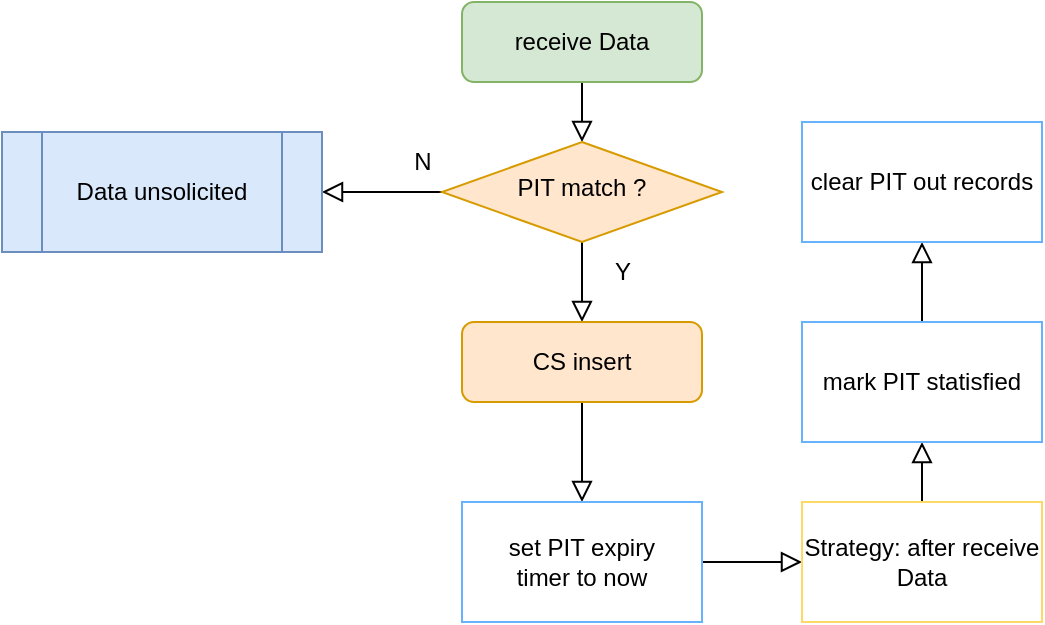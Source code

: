 <mxfile version="14.1.8" type="device"><diagram id="C5RBs43oDa-KdzZeNtuy" name="Page-1"><mxGraphModel dx="2178" dy="1036" grid="1" gridSize="10" guides="1" tooltips="1" connect="1" arrows="1" fold="1" page="1" pageScale="1" pageWidth="827" pageHeight="1169" math="0" shadow="0"><root><mxCell id="WIyWlLk6GJQsqaUBKTNV-0"/><mxCell id="WIyWlLk6GJQsqaUBKTNV-1" parent="WIyWlLk6GJQsqaUBKTNV-0"/><mxCell id="WO7_Jvp0xma8QljxXkFp-0" value="" style="rounded=0;html=1;jettySize=auto;orthogonalLoop=1;fontSize=11;endArrow=block;endFill=0;endSize=8;strokeWidth=1;shadow=0;labelBackgroundColor=none;edgeStyle=orthogonalEdgeStyle;entryX=0.5;entryY=0;entryDx=0;entryDy=0;" parent="WIyWlLk6GJQsqaUBKTNV-1" source="WO7_Jvp0xma8QljxXkFp-1" target="B5umL1Zzn7vrT2klkqTO-0" edge="1"><mxGeometry relative="1" as="geometry"><mxPoint x="220" y="180" as="targetPoint"/></mxGeometry></mxCell><mxCell id="WO7_Jvp0xma8QljxXkFp-1" value="receive Data" style="rounded=1;whiteSpace=wrap;html=1;fontSize=12;glass=0;strokeWidth=1;shadow=0;fillColor=#d5e8d4;strokeColor=#82b366;" parent="WIyWlLk6GJQsqaUBKTNV-1" vertex="1"><mxGeometry x="160" y="80" width="120" height="40" as="geometry"/></mxCell><mxCell id="B5umL1Zzn7vrT2klkqTO-5" style="edgeStyle=orthogonalEdgeStyle;rounded=0;orthogonalLoop=1;jettySize=auto;html=1;exitX=0;exitY=0.5;exitDx=0;exitDy=0;entryX=1;entryY=0.5;entryDx=0;entryDy=0;shadow=0;strokeWidth=1;labelBackgroundColor=none;endFill=0;endArrow=block;endSize=8;" parent="WIyWlLk6GJQsqaUBKTNV-1" source="B5umL1Zzn7vrT2klkqTO-0" target="B5umL1Zzn7vrT2klkqTO-4" edge="1"><mxGeometry relative="1" as="geometry"/></mxCell><mxCell id="B5umL1Zzn7vrT2klkqTO-8" style="edgeStyle=orthogonalEdgeStyle;rounded=0;orthogonalLoop=1;jettySize=auto;html=1;exitX=0.5;exitY=1;exitDx=0;exitDy=0;entryX=0.5;entryY=0;entryDx=0;entryDy=0;shadow=0;strokeWidth=1;labelBackgroundColor=none;endFill=0;endArrow=block;endSize=8;" parent="WIyWlLk6GJQsqaUBKTNV-1" source="B5umL1Zzn7vrT2klkqTO-0" target="B5umL1Zzn7vrT2klkqTO-7" edge="1"><mxGeometry relative="1" as="geometry"/></mxCell><mxCell id="B5umL1Zzn7vrT2klkqTO-0" value="PIT match ?" style="rhombus;whiteSpace=wrap;html=1;shadow=0;fontFamily=Helvetica;fontSize=12;align=center;strokeWidth=1;spacing=6;spacingTop=-4;fillColor=#ffe6cc;strokeColor=#d79b00;" parent="WIyWlLk6GJQsqaUBKTNV-1" vertex="1"><mxGeometry x="150" y="150" width="140" height="50" as="geometry"/></mxCell><mxCell id="B5umL1Zzn7vrT2klkqTO-1" value="" style="group" parent="WIyWlLk6GJQsqaUBKTNV-1" vertex="1" connectable="0"><mxGeometry x="-70" y="145" width="160" height="60" as="geometry"/></mxCell><mxCell id="B5umL1Zzn7vrT2klkqTO-2" value="Data unsolicited" style="rounded=0;whiteSpace=wrap;html=1;fillColor=#dae8fc;strokeColor=#6c8ebf;" parent="B5umL1Zzn7vrT2klkqTO-1" vertex="1"><mxGeometry x="20" width="120" height="60" as="geometry"/></mxCell><mxCell id="B5umL1Zzn7vrT2klkqTO-3" value="" style="rounded=0;whiteSpace=wrap;html=1;fillColor=#dae8fc;strokeColor=#6c8ebf;" parent="B5umL1Zzn7vrT2klkqTO-1" vertex="1"><mxGeometry width="20" height="60" as="geometry"/></mxCell><mxCell id="B5umL1Zzn7vrT2klkqTO-4" value="" style="rounded=0;whiteSpace=wrap;html=1;fillColor=#dae8fc;strokeColor=#6c8ebf;" parent="B5umL1Zzn7vrT2klkqTO-1" vertex="1"><mxGeometry x="140" width="20" height="60" as="geometry"/></mxCell><mxCell id="B5umL1Zzn7vrT2klkqTO-6" value="N" style="text;html=1;align=center;verticalAlign=middle;resizable=0;points=[];autosize=1;" parent="WIyWlLk6GJQsqaUBKTNV-1" vertex="1"><mxGeometry x="130" y="150" width="20" height="20" as="geometry"/></mxCell><mxCell id="B5umL1Zzn7vrT2klkqTO-11" style="edgeStyle=orthogonalEdgeStyle;rounded=0;orthogonalLoop=1;jettySize=auto;html=1;exitX=0.5;exitY=1;exitDx=0;exitDy=0;entryX=0.5;entryY=0;entryDx=0;entryDy=0;shadow=0;strokeWidth=1;labelBackgroundColor=none;endFill=0;endArrow=block;endSize=8;" parent="WIyWlLk6GJQsqaUBKTNV-1" source="B5umL1Zzn7vrT2klkqTO-7" target="B5umL1Zzn7vrT2klkqTO-10" edge="1"><mxGeometry relative="1" as="geometry"/></mxCell><mxCell id="B5umL1Zzn7vrT2klkqTO-7" value="CS insert" style="rounded=1;whiteSpace=wrap;html=1;fontSize=12;glass=0;strokeWidth=1;shadow=0;fillColor=#ffe6cc;strokeColor=#d79b00;" parent="WIyWlLk6GJQsqaUBKTNV-1" vertex="1"><mxGeometry x="160" y="240" width="120" height="40" as="geometry"/></mxCell><mxCell id="B5umL1Zzn7vrT2klkqTO-9" value="Y" style="text;html=1;align=center;verticalAlign=middle;resizable=0;points=[];autosize=1;" parent="WIyWlLk6GJQsqaUBKTNV-1" vertex="1"><mxGeometry x="230" y="205" width="20" height="20" as="geometry"/></mxCell><mxCell id="B5umL1Zzn7vrT2klkqTO-13" style="edgeStyle=orthogonalEdgeStyle;rounded=0;orthogonalLoop=1;jettySize=auto;html=1;exitX=1;exitY=0.5;exitDx=0;exitDy=0;entryX=0;entryY=0.5;entryDx=0;entryDy=0;shadow=0;strokeWidth=1;labelBackgroundColor=none;endFill=0;endArrow=block;endSize=8;" parent="WIyWlLk6GJQsqaUBKTNV-1" source="B5umL1Zzn7vrT2klkqTO-10" target="B5umL1Zzn7vrT2klkqTO-12" edge="1"><mxGeometry relative="1" as="geometry"/></mxCell><mxCell id="B5umL1Zzn7vrT2klkqTO-10" value="set PIT expiry&lt;br&gt;timer to now" style="rounded=0;whiteSpace=wrap;html=1;strokeColor=#66B2FF;" parent="WIyWlLk6GJQsqaUBKTNV-1" vertex="1"><mxGeometry x="160" y="330" width="120" height="60" as="geometry"/></mxCell><mxCell id="B5umL1Zzn7vrT2klkqTO-15" style="edgeStyle=orthogonalEdgeStyle;rounded=0;orthogonalLoop=1;jettySize=auto;html=1;exitX=0.5;exitY=0;exitDx=0;exitDy=0;entryX=0.5;entryY=1;entryDx=0;entryDy=0;shadow=0;strokeWidth=1;labelBackgroundColor=none;endFill=0;endArrow=block;endSize=8;" parent="WIyWlLk6GJQsqaUBKTNV-1" source="B5umL1Zzn7vrT2klkqTO-12" target="B5umL1Zzn7vrT2klkqTO-14" edge="1"><mxGeometry relative="1" as="geometry"/></mxCell><mxCell id="B5umL1Zzn7vrT2klkqTO-12" value="Strategy: after receive Data" style="rounded=0;whiteSpace=wrap;html=1;strokeColor=#FFD966;" parent="WIyWlLk6GJQsqaUBKTNV-1" vertex="1"><mxGeometry x="330" y="330" width="120" height="60" as="geometry"/></mxCell><mxCell id="B5umL1Zzn7vrT2klkqTO-17" style="edgeStyle=orthogonalEdgeStyle;rounded=0;orthogonalLoop=1;jettySize=auto;html=1;exitX=0.5;exitY=0;exitDx=0;exitDy=0;entryX=0.5;entryY=1;entryDx=0;entryDy=0;shadow=0;strokeWidth=1;labelBackgroundColor=none;endFill=0;endArrow=block;endSize=8;" parent="WIyWlLk6GJQsqaUBKTNV-1" source="B5umL1Zzn7vrT2klkqTO-14" target="B5umL1Zzn7vrT2klkqTO-18" edge="1"><mxGeometry relative="1" as="geometry"><mxPoint x="390" y="210" as="targetPoint"/></mxGeometry></mxCell><mxCell id="B5umL1Zzn7vrT2klkqTO-14" value="mark PIT statisfied" style="rounded=0;whiteSpace=wrap;html=1;strokeColor=#66B2FF;" parent="WIyWlLk6GJQsqaUBKTNV-1" vertex="1"><mxGeometry x="330" y="240" width="120" height="60" as="geometry"/></mxCell><mxCell id="B5umL1Zzn7vrT2klkqTO-18" value="clear PIT out records" style="rounded=0;whiteSpace=wrap;html=1;strokeColor=#66B2FF;" parent="WIyWlLk6GJQsqaUBKTNV-1" vertex="1"><mxGeometry x="330" y="140" width="120" height="60" as="geometry"/></mxCell></root></mxGraphModel></diagram></mxfile>